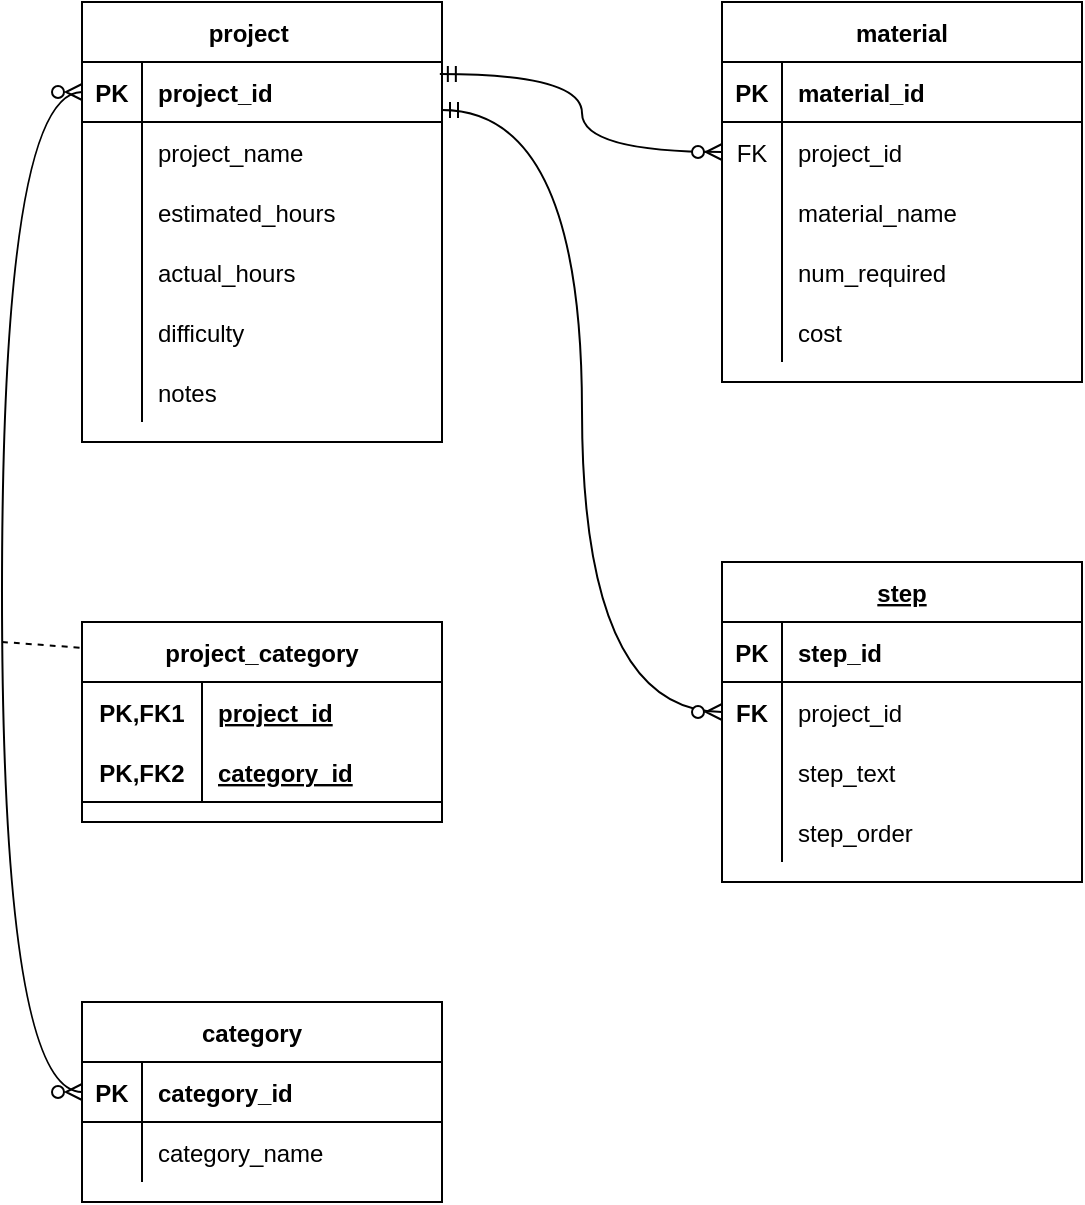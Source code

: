 <mxfile version="20.2.2" type="google"><diagram id="nPXv43tlYjopoS5f5WUA" name="Page-1"><mxGraphModel grid="1" page="1" gridSize="10" guides="1" tooltips="1" connect="1" arrows="1" fold="1" pageScale="1" pageWidth="850" pageHeight="1100" math="0" shadow="0"><root><mxCell id="0"/><mxCell id="1" parent="0"/><mxCell id="VH92GNDuBkobme7R_l6h-1" value="project    " style="shape=table;startSize=30;container=1;collapsible=1;childLayout=tableLayout;fixedRows=1;rowLines=0;fontStyle=1;align=center;resizeLast=1;" vertex="1" parent="1"><mxGeometry x="80" y="120" width="180" height="220" as="geometry"/></mxCell><mxCell id="VH92GNDuBkobme7R_l6h-2" value="" style="shape=tableRow;horizontal=0;startSize=0;swimlaneHead=0;swimlaneBody=0;fillColor=none;collapsible=0;dropTarget=0;points=[[0,0.5],[1,0.5]];portConstraint=eastwest;top=0;left=0;right=0;bottom=1;" vertex="1" parent="VH92GNDuBkobme7R_l6h-1"><mxGeometry y="30" width="180" height="30" as="geometry"/></mxCell><mxCell id="VH92GNDuBkobme7R_l6h-3" value="PK" style="shape=partialRectangle;connectable=0;fillColor=none;top=0;left=0;bottom=0;right=0;fontStyle=1;overflow=hidden;" vertex="1" parent="VH92GNDuBkobme7R_l6h-2"><mxGeometry width="30" height="30" as="geometry"><mxRectangle width="30" height="30" as="alternateBounds"/></mxGeometry></mxCell><mxCell id="VH92GNDuBkobme7R_l6h-4" value="project_id" style="shape=partialRectangle;connectable=0;fillColor=none;top=0;left=0;bottom=0;right=0;align=left;spacingLeft=6;fontStyle=1;overflow=hidden;" vertex="1" parent="VH92GNDuBkobme7R_l6h-2"><mxGeometry x="30" width="150" height="30" as="geometry"><mxRectangle width="150" height="30" as="alternateBounds"/></mxGeometry></mxCell><mxCell id="VH92GNDuBkobme7R_l6h-5" value="" style="shape=tableRow;horizontal=0;startSize=0;swimlaneHead=0;swimlaneBody=0;fillColor=none;collapsible=0;dropTarget=0;points=[[0,0.5],[1,0.5]];portConstraint=eastwest;top=0;left=0;right=0;bottom=0;" vertex="1" parent="VH92GNDuBkobme7R_l6h-1"><mxGeometry y="60" width="180" height="30" as="geometry"/></mxCell><mxCell id="VH92GNDuBkobme7R_l6h-6" value="" style="shape=partialRectangle;connectable=0;fillColor=none;top=0;left=0;bottom=0;right=0;editable=1;overflow=hidden;" vertex="1" parent="VH92GNDuBkobme7R_l6h-5"><mxGeometry width="30" height="30" as="geometry"><mxRectangle width="30" height="30" as="alternateBounds"/></mxGeometry></mxCell><mxCell id="VH92GNDuBkobme7R_l6h-7" value="project_name" style="shape=partialRectangle;connectable=0;fillColor=none;top=0;left=0;bottom=0;right=0;align=left;spacingLeft=6;overflow=hidden;" vertex="1" parent="VH92GNDuBkobme7R_l6h-5"><mxGeometry x="30" width="150" height="30" as="geometry"><mxRectangle width="150" height="30" as="alternateBounds"/></mxGeometry></mxCell><mxCell id="VH92GNDuBkobme7R_l6h-8" value="" style="shape=tableRow;horizontal=0;startSize=0;swimlaneHead=0;swimlaneBody=0;fillColor=none;collapsible=0;dropTarget=0;points=[[0,0.5],[1,0.5]];portConstraint=eastwest;top=0;left=0;right=0;bottom=0;" vertex="1" parent="VH92GNDuBkobme7R_l6h-1"><mxGeometry y="90" width="180" height="30" as="geometry"/></mxCell><mxCell id="VH92GNDuBkobme7R_l6h-9" value="" style="shape=partialRectangle;connectable=0;fillColor=none;top=0;left=0;bottom=0;right=0;editable=1;overflow=hidden;" vertex="1" parent="VH92GNDuBkobme7R_l6h-8"><mxGeometry width="30" height="30" as="geometry"><mxRectangle width="30" height="30" as="alternateBounds"/></mxGeometry></mxCell><mxCell id="VH92GNDuBkobme7R_l6h-10" value="estimated_hours" style="shape=partialRectangle;connectable=0;fillColor=none;top=0;left=0;bottom=0;right=0;align=left;spacingLeft=6;overflow=hidden;" vertex="1" parent="VH92GNDuBkobme7R_l6h-8"><mxGeometry x="30" width="150" height="30" as="geometry"><mxRectangle width="150" height="30" as="alternateBounds"/></mxGeometry></mxCell><mxCell id="VH92GNDuBkobme7R_l6h-20" style="shape=tableRow;horizontal=0;startSize=0;swimlaneHead=0;swimlaneBody=0;fillColor=none;collapsible=0;dropTarget=0;points=[[0,0.5],[1,0.5]];portConstraint=eastwest;top=0;left=0;right=0;bottom=0;" vertex="1" parent="VH92GNDuBkobme7R_l6h-1"><mxGeometry y="120" width="180" height="30" as="geometry"/></mxCell><mxCell id="VH92GNDuBkobme7R_l6h-21" style="shape=partialRectangle;connectable=0;fillColor=none;top=0;left=0;bottom=0;right=0;editable=1;overflow=hidden;" vertex="1" parent="VH92GNDuBkobme7R_l6h-20"><mxGeometry width="30" height="30" as="geometry"><mxRectangle width="30" height="30" as="alternateBounds"/></mxGeometry></mxCell><mxCell id="VH92GNDuBkobme7R_l6h-22" value="actual_hours" style="shape=partialRectangle;connectable=0;fillColor=none;top=0;left=0;bottom=0;right=0;align=left;spacingLeft=6;overflow=hidden;" vertex="1" parent="VH92GNDuBkobme7R_l6h-20"><mxGeometry x="30" width="150" height="30" as="geometry"><mxRectangle width="150" height="30" as="alternateBounds"/></mxGeometry></mxCell><mxCell id="VH92GNDuBkobme7R_l6h-17" style="shape=tableRow;horizontal=0;startSize=0;swimlaneHead=0;swimlaneBody=0;fillColor=none;collapsible=0;dropTarget=0;points=[[0,0.5],[1,0.5]];portConstraint=eastwest;top=0;left=0;right=0;bottom=0;" vertex="1" parent="VH92GNDuBkobme7R_l6h-1"><mxGeometry y="150" width="180" height="30" as="geometry"/></mxCell><mxCell id="VH92GNDuBkobme7R_l6h-18" style="shape=partialRectangle;connectable=0;fillColor=none;top=0;left=0;bottom=0;right=0;editable=1;overflow=hidden;" vertex="1" parent="VH92GNDuBkobme7R_l6h-17"><mxGeometry width="30" height="30" as="geometry"><mxRectangle width="30" height="30" as="alternateBounds"/></mxGeometry></mxCell><mxCell id="VH92GNDuBkobme7R_l6h-19" value="difficulty" style="shape=partialRectangle;connectable=0;fillColor=none;top=0;left=0;bottom=0;right=0;align=left;spacingLeft=6;overflow=hidden;" vertex="1" parent="VH92GNDuBkobme7R_l6h-17"><mxGeometry x="30" width="150" height="30" as="geometry"><mxRectangle width="150" height="30" as="alternateBounds"/></mxGeometry></mxCell><mxCell id="VH92GNDuBkobme7R_l6h-14" style="shape=tableRow;horizontal=0;startSize=0;swimlaneHead=0;swimlaneBody=0;fillColor=none;collapsible=0;dropTarget=0;points=[[0,0.5],[1,0.5]];portConstraint=eastwest;top=0;left=0;right=0;bottom=0;" vertex="1" parent="VH92GNDuBkobme7R_l6h-1"><mxGeometry y="180" width="180" height="30" as="geometry"/></mxCell><mxCell id="VH92GNDuBkobme7R_l6h-15" style="shape=partialRectangle;connectable=0;fillColor=none;top=0;left=0;bottom=0;right=0;editable=1;overflow=hidden;" vertex="1" parent="VH92GNDuBkobme7R_l6h-14"><mxGeometry width="30" height="30" as="geometry"><mxRectangle width="30" height="30" as="alternateBounds"/></mxGeometry></mxCell><mxCell id="VH92GNDuBkobme7R_l6h-16" value="notes" style="shape=partialRectangle;connectable=0;fillColor=none;top=0;left=0;bottom=0;right=0;align=left;spacingLeft=6;overflow=hidden;" vertex="1" parent="VH92GNDuBkobme7R_l6h-14"><mxGeometry x="30" width="150" height="30" as="geometry"><mxRectangle width="150" height="30" as="alternateBounds"/></mxGeometry></mxCell><mxCell id="VH92GNDuBkobme7R_l6h-23" value="material" style="shape=table;startSize=30;container=1;collapsible=1;childLayout=tableLayout;fixedRows=1;rowLines=0;fontStyle=1;align=center;resizeLast=1;" vertex="1" parent="1"><mxGeometry x="400" y="120" width="180" height="190" as="geometry"/></mxCell><mxCell id="VH92GNDuBkobme7R_l6h-24" value="" style="shape=tableRow;horizontal=0;startSize=0;swimlaneHead=0;swimlaneBody=0;fillColor=none;collapsible=0;dropTarget=0;points=[[0,0.5],[1,0.5]];portConstraint=eastwest;top=0;left=0;right=0;bottom=1;" vertex="1" parent="VH92GNDuBkobme7R_l6h-23"><mxGeometry y="30" width="180" height="30" as="geometry"/></mxCell><mxCell id="VH92GNDuBkobme7R_l6h-25" value="PK" style="shape=partialRectangle;connectable=0;fillColor=none;top=0;left=0;bottom=0;right=0;fontStyle=1;overflow=hidden;" vertex="1" parent="VH92GNDuBkobme7R_l6h-24"><mxGeometry width="30" height="30" as="geometry"><mxRectangle width="30" height="30" as="alternateBounds"/></mxGeometry></mxCell><mxCell id="VH92GNDuBkobme7R_l6h-26" value="material_id" style="shape=partialRectangle;connectable=0;fillColor=none;top=0;left=0;bottom=0;right=0;align=left;spacingLeft=6;fontStyle=1;overflow=hidden;" vertex="1" parent="VH92GNDuBkobme7R_l6h-24"><mxGeometry x="30" width="150" height="30" as="geometry"><mxRectangle width="150" height="30" as="alternateBounds"/></mxGeometry></mxCell><mxCell id="VH92GNDuBkobme7R_l6h-27" value="" style="shape=tableRow;horizontal=0;startSize=0;swimlaneHead=0;swimlaneBody=0;fillColor=none;collapsible=0;dropTarget=0;points=[[0,0.5],[1,0.5]];portConstraint=eastwest;top=0;left=0;right=0;bottom=0;" vertex="1" parent="VH92GNDuBkobme7R_l6h-23"><mxGeometry y="60" width="180" height="30" as="geometry"/></mxCell><mxCell id="VH92GNDuBkobme7R_l6h-28" value="FK" style="shape=partialRectangle;connectable=0;fillColor=none;top=0;left=0;bottom=0;right=0;editable=1;overflow=hidden;" vertex="1" parent="VH92GNDuBkobme7R_l6h-27"><mxGeometry width="30" height="30" as="geometry"><mxRectangle width="30" height="30" as="alternateBounds"/></mxGeometry></mxCell><mxCell id="VH92GNDuBkobme7R_l6h-29" value="project_id" style="shape=partialRectangle;connectable=0;fillColor=none;top=0;left=0;bottom=0;right=0;align=left;spacingLeft=6;overflow=hidden;" vertex="1" parent="VH92GNDuBkobme7R_l6h-27"><mxGeometry x="30" width="150" height="30" as="geometry"><mxRectangle width="150" height="30" as="alternateBounds"/></mxGeometry></mxCell><mxCell id="VH92GNDuBkobme7R_l6h-30" value="" style="shape=tableRow;horizontal=0;startSize=0;swimlaneHead=0;swimlaneBody=0;fillColor=none;collapsible=0;dropTarget=0;points=[[0,0.5],[1,0.5]];portConstraint=eastwest;top=0;left=0;right=0;bottom=0;" vertex="1" parent="VH92GNDuBkobme7R_l6h-23"><mxGeometry y="90" width="180" height="30" as="geometry"/></mxCell><mxCell id="VH92GNDuBkobme7R_l6h-31" value="" style="shape=partialRectangle;connectable=0;fillColor=none;top=0;left=0;bottom=0;right=0;editable=1;overflow=hidden;" vertex="1" parent="VH92GNDuBkobme7R_l6h-30"><mxGeometry width="30" height="30" as="geometry"><mxRectangle width="30" height="30" as="alternateBounds"/></mxGeometry></mxCell><mxCell id="VH92GNDuBkobme7R_l6h-32" value="material_name" style="shape=partialRectangle;connectable=0;fillColor=none;top=0;left=0;bottom=0;right=0;align=left;spacingLeft=6;overflow=hidden;" vertex="1" parent="VH92GNDuBkobme7R_l6h-30"><mxGeometry x="30" width="150" height="30" as="geometry"><mxRectangle width="150" height="30" as="alternateBounds"/></mxGeometry></mxCell><mxCell id="VH92GNDuBkobme7R_l6h-33" value="" style="shape=tableRow;horizontal=0;startSize=0;swimlaneHead=0;swimlaneBody=0;fillColor=none;collapsible=0;dropTarget=0;points=[[0,0.5],[1,0.5]];portConstraint=eastwest;top=0;left=0;right=0;bottom=0;" vertex="1" parent="VH92GNDuBkobme7R_l6h-23"><mxGeometry y="120" width="180" height="30" as="geometry"/></mxCell><mxCell id="VH92GNDuBkobme7R_l6h-34" value="" style="shape=partialRectangle;connectable=0;fillColor=none;top=0;left=0;bottom=0;right=0;editable=1;overflow=hidden;" vertex="1" parent="VH92GNDuBkobme7R_l6h-33"><mxGeometry width="30" height="30" as="geometry"><mxRectangle width="30" height="30" as="alternateBounds"/></mxGeometry></mxCell><mxCell id="VH92GNDuBkobme7R_l6h-35" value="num_required" style="shape=partialRectangle;connectable=0;fillColor=none;top=0;left=0;bottom=0;right=0;align=left;spacingLeft=6;overflow=hidden;" vertex="1" parent="VH92GNDuBkobme7R_l6h-33"><mxGeometry x="30" width="150" height="30" as="geometry"><mxRectangle width="150" height="30" as="alternateBounds"/></mxGeometry></mxCell><mxCell id="VH92GNDuBkobme7R_l6h-36" style="shape=tableRow;horizontal=0;startSize=0;swimlaneHead=0;swimlaneBody=0;fillColor=none;collapsible=0;dropTarget=0;points=[[0,0.5],[1,0.5]];portConstraint=eastwest;top=0;left=0;right=0;bottom=0;" vertex="1" parent="VH92GNDuBkobme7R_l6h-23"><mxGeometry y="150" width="180" height="30" as="geometry"/></mxCell><mxCell id="VH92GNDuBkobme7R_l6h-37" style="shape=partialRectangle;connectable=0;fillColor=none;top=0;left=0;bottom=0;right=0;editable=1;overflow=hidden;" vertex="1" parent="VH92GNDuBkobme7R_l6h-36"><mxGeometry width="30" height="30" as="geometry"><mxRectangle width="30" height="30" as="alternateBounds"/></mxGeometry></mxCell><mxCell id="VH92GNDuBkobme7R_l6h-38" value="cost" style="shape=partialRectangle;connectable=0;fillColor=none;top=0;left=0;bottom=0;right=0;align=left;spacingLeft=6;overflow=hidden;" vertex="1" parent="VH92GNDuBkobme7R_l6h-36"><mxGeometry x="30" width="150" height="30" as="geometry"><mxRectangle width="150" height="30" as="alternateBounds"/></mxGeometry></mxCell><mxCell id="VH92GNDuBkobme7R_l6h-39" value="step" style="shape=table;startSize=30;container=1;collapsible=1;childLayout=tableLayout;fixedRows=1;rowLines=0;fontStyle=5;align=center;resizeLast=1;" vertex="1" parent="1"><mxGeometry x="400" y="400" width="180" height="160" as="geometry"/></mxCell><mxCell id="VH92GNDuBkobme7R_l6h-40" value="" style="shape=tableRow;horizontal=0;startSize=0;swimlaneHead=0;swimlaneBody=0;fillColor=none;collapsible=0;dropTarget=0;points=[[0,0.5],[1,0.5]];portConstraint=eastwest;top=0;left=0;right=0;bottom=1;" vertex="1" parent="VH92GNDuBkobme7R_l6h-39"><mxGeometry y="30" width="180" height="30" as="geometry"/></mxCell><mxCell id="VH92GNDuBkobme7R_l6h-41" value="PK" style="shape=partialRectangle;connectable=0;fillColor=none;top=0;left=0;bottom=0;right=0;fontStyle=1;overflow=hidden;" vertex="1" parent="VH92GNDuBkobme7R_l6h-40"><mxGeometry width="30" height="30" as="geometry"><mxRectangle width="30" height="30" as="alternateBounds"/></mxGeometry></mxCell><mxCell id="VH92GNDuBkobme7R_l6h-42" value="step_id" style="shape=partialRectangle;connectable=0;fillColor=none;top=0;left=0;bottom=0;right=0;align=left;spacingLeft=6;fontStyle=1;overflow=hidden;" vertex="1" parent="VH92GNDuBkobme7R_l6h-40"><mxGeometry x="30" width="150" height="30" as="geometry"><mxRectangle width="150" height="30" as="alternateBounds"/></mxGeometry></mxCell><mxCell id="VH92GNDuBkobme7R_l6h-43" value="" style="shape=tableRow;horizontal=0;startSize=0;swimlaneHead=0;swimlaneBody=0;fillColor=none;collapsible=0;dropTarget=0;points=[[0,0.5],[1,0.5]];portConstraint=eastwest;top=0;left=0;right=0;bottom=0;" vertex="1" parent="VH92GNDuBkobme7R_l6h-39"><mxGeometry y="60" width="180" height="30" as="geometry"/></mxCell><mxCell id="VH92GNDuBkobme7R_l6h-44" value="FK" style="shape=partialRectangle;connectable=0;fillColor=none;top=0;left=0;bottom=0;right=0;editable=1;overflow=hidden;fontStyle=1" vertex="1" parent="VH92GNDuBkobme7R_l6h-43"><mxGeometry width="30" height="30" as="geometry"><mxRectangle width="30" height="30" as="alternateBounds"/></mxGeometry></mxCell><mxCell id="VH92GNDuBkobme7R_l6h-45" value="project_id" style="shape=partialRectangle;connectable=0;fillColor=none;top=0;left=0;bottom=0;right=0;align=left;spacingLeft=6;overflow=hidden;" vertex="1" parent="VH92GNDuBkobme7R_l6h-43"><mxGeometry x="30" width="150" height="30" as="geometry"><mxRectangle width="150" height="30" as="alternateBounds"/></mxGeometry></mxCell><mxCell id="VH92GNDuBkobme7R_l6h-46" value="" style="shape=tableRow;horizontal=0;startSize=0;swimlaneHead=0;swimlaneBody=0;fillColor=none;collapsible=0;dropTarget=0;points=[[0,0.5],[1,0.5]];portConstraint=eastwest;top=0;left=0;right=0;bottom=0;" vertex="1" parent="VH92GNDuBkobme7R_l6h-39"><mxGeometry y="90" width="180" height="30" as="geometry"/></mxCell><mxCell id="VH92GNDuBkobme7R_l6h-47" value="" style="shape=partialRectangle;connectable=0;fillColor=none;top=0;left=0;bottom=0;right=0;editable=1;overflow=hidden;" vertex="1" parent="VH92GNDuBkobme7R_l6h-46"><mxGeometry width="30" height="30" as="geometry"><mxRectangle width="30" height="30" as="alternateBounds"/></mxGeometry></mxCell><mxCell id="VH92GNDuBkobme7R_l6h-48" value="step_text" style="shape=partialRectangle;connectable=0;fillColor=none;top=0;left=0;bottom=0;right=0;align=left;spacingLeft=6;overflow=hidden;" vertex="1" parent="VH92GNDuBkobme7R_l6h-46"><mxGeometry x="30" width="150" height="30" as="geometry"><mxRectangle width="150" height="30" as="alternateBounds"/></mxGeometry></mxCell><mxCell id="VH92GNDuBkobme7R_l6h-49" value="" style="shape=tableRow;horizontal=0;startSize=0;swimlaneHead=0;swimlaneBody=0;fillColor=none;collapsible=0;dropTarget=0;points=[[0,0.5],[1,0.5]];portConstraint=eastwest;top=0;left=0;right=0;bottom=0;" vertex="1" parent="VH92GNDuBkobme7R_l6h-39"><mxGeometry y="120" width="180" height="30" as="geometry"/></mxCell><mxCell id="VH92GNDuBkobme7R_l6h-50" value="" style="shape=partialRectangle;connectable=0;fillColor=none;top=0;left=0;bottom=0;right=0;editable=1;overflow=hidden;" vertex="1" parent="VH92GNDuBkobme7R_l6h-49"><mxGeometry width="30" height="30" as="geometry"><mxRectangle width="30" height="30" as="alternateBounds"/></mxGeometry></mxCell><mxCell id="VH92GNDuBkobme7R_l6h-51" value="step_order" style="shape=partialRectangle;connectable=0;fillColor=none;top=0;left=0;bottom=0;right=0;align=left;spacingLeft=6;overflow=hidden;" vertex="1" parent="VH92GNDuBkobme7R_l6h-49"><mxGeometry x="30" width="150" height="30" as="geometry"><mxRectangle width="150" height="30" as="alternateBounds"/></mxGeometry></mxCell><mxCell id="VH92GNDuBkobme7R_l6h-52" value="category   " style="shape=table;startSize=30;container=1;collapsible=1;childLayout=tableLayout;fixedRows=1;rowLines=0;fontStyle=1;align=center;resizeLast=1;" vertex="1" parent="1"><mxGeometry x="80" y="620" width="180" height="100" as="geometry"/></mxCell><mxCell id="VH92GNDuBkobme7R_l6h-53" value="" style="shape=tableRow;horizontal=0;startSize=0;swimlaneHead=0;swimlaneBody=0;fillColor=none;collapsible=0;dropTarget=0;points=[[0,0.5],[1,0.5]];portConstraint=eastwest;top=0;left=0;right=0;bottom=1;" vertex="1" parent="VH92GNDuBkobme7R_l6h-52"><mxGeometry y="30" width="180" height="30" as="geometry"/></mxCell><mxCell id="VH92GNDuBkobme7R_l6h-54" value="PK" style="shape=partialRectangle;connectable=0;fillColor=none;top=0;left=0;bottom=0;right=0;fontStyle=1;overflow=hidden;" vertex="1" parent="VH92GNDuBkobme7R_l6h-53"><mxGeometry width="30" height="30" as="geometry"><mxRectangle width="30" height="30" as="alternateBounds"/></mxGeometry></mxCell><mxCell id="VH92GNDuBkobme7R_l6h-55" value="category_id" style="shape=partialRectangle;connectable=0;fillColor=none;top=0;left=0;bottom=0;right=0;align=left;spacingLeft=6;fontStyle=1;overflow=hidden;" vertex="1" parent="VH92GNDuBkobme7R_l6h-53"><mxGeometry x="30" width="150" height="30" as="geometry"><mxRectangle width="150" height="30" as="alternateBounds"/></mxGeometry></mxCell><mxCell id="VH92GNDuBkobme7R_l6h-56" value="" style="shape=tableRow;horizontal=0;startSize=0;swimlaneHead=0;swimlaneBody=0;fillColor=none;collapsible=0;dropTarget=0;points=[[0,0.5],[1,0.5]];portConstraint=eastwest;top=0;left=0;right=0;bottom=0;" vertex="1" parent="VH92GNDuBkobme7R_l6h-52"><mxGeometry y="60" width="180" height="30" as="geometry"/></mxCell><mxCell id="VH92GNDuBkobme7R_l6h-57" value="" style="shape=partialRectangle;connectable=0;fillColor=none;top=0;left=0;bottom=0;right=0;editable=1;overflow=hidden;" vertex="1" parent="VH92GNDuBkobme7R_l6h-56"><mxGeometry width="30" height="30" as="geometry"><mxRectangle width="30" height="30" as="alternateBounds"/></mxGeometry></mxCell><mxCell id="VH92GNDuBkobme7R_l6h-58" value="category_name" style="shape=partialRectangle;connectable=0;fillColor=none;top=0;left=0;bottom=0;right=0;align=left;spacingLeft=6;overflow=hidden;" vertex="1" parent="VH92GNDuBkobme7R_l6h-56"><mxGeometry x="30" width="150" height="30" as="geometry"><mxRectangle width="150" height="30" as="alternateBounds"/></mxGeometry></mxCell><mxCell id="VH92GNDuBkobme7R_l6h-67" value="project_category" style="shape=table;startSize=30;container=1;collapsible=1;childLayout=tableLayout;fixedRows=1;rowLines=0;fontStyle=1;align=center;resizeLast=1;" vertex="1" parent="1"><mxGeometry x="80" y="430" width="180" height="100" as="geometry"/></mxCell><mxCell id="VH92GNDuBkobme7R_l6h-68" value="" style="shape=tableRow;horizontal=0;startSize=0;swimlaneHead=0;swimlaneBody=0;fillColor=none;collapsible=0;dropTarget=0;points=[[0,0.5],[1,0.5]];portConstraint=eastwest;top=0;left=0;right=0;bottom=0;" vertex="1" parent="VH92GNDuBkobme7R_l6h-67"><mxGeometry y="30" width="180" height="30" as="geometry"/></mxCell><mxCell id="VH92GNDuBkobme7R_l6h-69" value="PK,FK1" style="shape=partialRectangle;connectable=0;fillColor=none;top=0;left=0;bottom=0;right=0;fontStyle=1;overflow=hidden;" vertex="1" parent="VH92GNDuBkobme7R_l6h-68"><mxGeometry width="60" height="30" as="geometry"><mxRectangle width="60" height="30" as="alternateBounds"/></mxGeometry></mxCell><mxCell id="VH92GNDuBkobme7R_l6h-70" value="project_id" style="shape=partialRectangle;connectable=0;fillColor=none;top=0;left=0;bottom=0;right=0;align=left;spacingLeft=6;fontStyle=5;overflow=hidden;" vertex="1" parent="VH92GNDuBkobme7R_l6h-68"><mxGeometry x="60" width="120" height="30" as="geometry"><mxRectangle width="120" height="30" as="alternateBounds"/></mxGeometry></mxCell><mxCell id="VH92GNDuBkobme7R_l6h-71" value="" style="shape=tableRow;horizontal=0;startSize=0;swimlaneHead=0;swimlaneBody=0;fillColor=none;collapsible=0;dropTarget=0;points=[[0,0.5],[1,0.5]];portConstraint=eastwest;top=0;left=0;right=0;bottom=1;" vertex="1" parent="VH92GNDuBkobme7R_l6h-67"><mxGeometry y="60" width="180" height="30" as="geometry"/></mxCell><mxCell id="VH92GNDuBkobme7R_l6h-72" value="PK,FK2" style="shape=partialRectangle;connectable=0;fillColor=none;top=0;left=0;bottom=0;right=0;fontStyle=1;overflow=hidden;" vertex="1" parent="VH92GNDuBkobme7R_l6h-71"><mxGeometry width="60" height="30" as="geometry"><mxRectangle width="60" height="30" as="alternateBounds"/></mxGeometry></mxCell><mxCell id="VH92GNDuBkobme7R_l6h-73" value="category_id" style="shape=partialRectangle;connectable=0;fillColor=none;top=0;left=0;bottom=0;right=0;align=left;spacingLeft=6;fontStyle=5;overflow=hidden;" vertex="1" parent="VH92GNDuBkobme7R_l6h-71"><mxGeometry x="60" width="120" height="30" as="geometry"><mxRectangle width="120" height="30" as="alternateBounds"/></mxGeometry></mxCell><mxCell id="VH92GNDuBkobme7R_l6h-80" value="" style="edgeStyle=orthogonalEdgeStyle;fontSize=12;html=1;endArrow=ERzeroToMany;endFill=1;rounded=0;exitX=0.994;exitY=0.2;exitDx=0;exitDy=0;entryX=0;entryY=0.5;entryDx=0;entryDy=0;startArrow=ERmandOne;startFill=0;exitPerimeter=0;curved=1;" edge="1" parent="1" source="VH92GNDuBkobme7R_l6h-2" target="VH92GNDuBkobme7R_l6h-27"><mxGeometry width="100" height="100" relative="1" as="geometry"><mxPoint x="370" y="240" as="sourcePoint"/><mxPoint x="470" y="140" as="targetPoint"/></mxGeometry></mxCell><mxCell id="VH92GNDuBkobme7R_l6h-81" value="" style="edgeStyle=orthogonalEdgeStyle;fontSize=12;html=1;endArrow=ERzeroToMany;endFill=1;rounded=0;exitX=1;exitY=0.8;exitDx=0;exitDy=0;exitPerimeter=0;entryX=0;entryY=0.5;entryDx=0;entryDy=0;startArrow=ERmandOne;startFill=0;curved=1;" edge="1" parent="1" source="VH92GNDuBkobme7R_l6h-2" target="VH92GNDuBkobme7R_l6h-43"><mxGeometry width="100" height="100" relative="1" as="geometry"><mxPoint x="370" y="440" as="sourcePoint"/><mxPoint x="470" y="340" as="targetPoint"/></mxGeometry></mxCell><mxCell id="VH92GNDuBkobme7R_l6h-82" value="" style="fontSize=12;html=1;endArrow=ERzeroToMany;endFill=1;startArrow=ERzeroToMany;rounded=0;entryX=0;entryY=0.5;entryDx=0;entryDy=0;exitX=0;exitY=0.5;exitDx=0;exitDy=0;edgeStyle=orthogonalEdgeStyle;curved=1;" edge="1" parent="1" source="VH92GNDuBkobme7R_l6h-53" target="VH92GNDuBkobme7R_l6h-2"><mxGeometry width="100" height="100" relative="1" as="geometry"><mxPoint x="370" y="440" as="sourcePoint"/><mxPoint x="470" y="340" as="targetPoint"/><Array as="points"><mxPoint x="40" y="665"/><mxPoint x="40" y="165"/></Array></mxGeometry></mxCell><mxCell id="VH92GNDuBkobme7R_l6h-84" value="" style="endArrow=none;html=1;rounded=0;curved=1;entryX=0.006;entryY=0.13;entryDx=0;entryDy=0;entryPerimeter=0;dashed=1;" edge="1" parent="1" target="VH92GNDuBkobme7R_l6h-67"><mxGeometry relative="1" as="geometry"><mxPoint x="40" y="440" as="sourcePoint"/><mxPoint x="200" y="440" as="targetPoint"/></mxGeometry></mxCell></root></mxGraphModel></diagram></mxfile>
